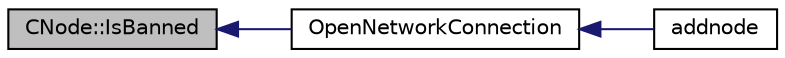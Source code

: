 digraph "CNode::IsBanned"
{
  edge [fontname="Helvetica",fontsize="10",labelfontname="Helvetica",labelfontsize="10"];
  node [fontname="Helvetica",fontsize="10",shape=record];
  rankdir="LR";
  Node216 [label="CNode::IsBanned",height=0.2,width=0.4,color="black", fillcolor="grey75", style="filled", fontcolor="black"];
  Node216 -> Node217 [dir="back",color="midnightblue",fontsize="10",style="solid",fontname="Helvetica"];
  Node217 [label="OpenNetworkConnection",height=0.2,width=0.4,color="black", fillcolor="white", style="filled",URL="$net_8h.html#aa19cb8e6cf23a990e585f2bbf9ece276"];
  Node217 -> Node218 [dir="back",color="midnightblue",fontsize="10",style="solid",fontname="Helvetica"];
  Node218 [label="addnode",height=0.2,width=0.4,color="black", fillcolor="white", style="filled",URL="$rpcnet_8cpp.html#ab455bfd729ba34d3bb55b716e62405a3"];
}
